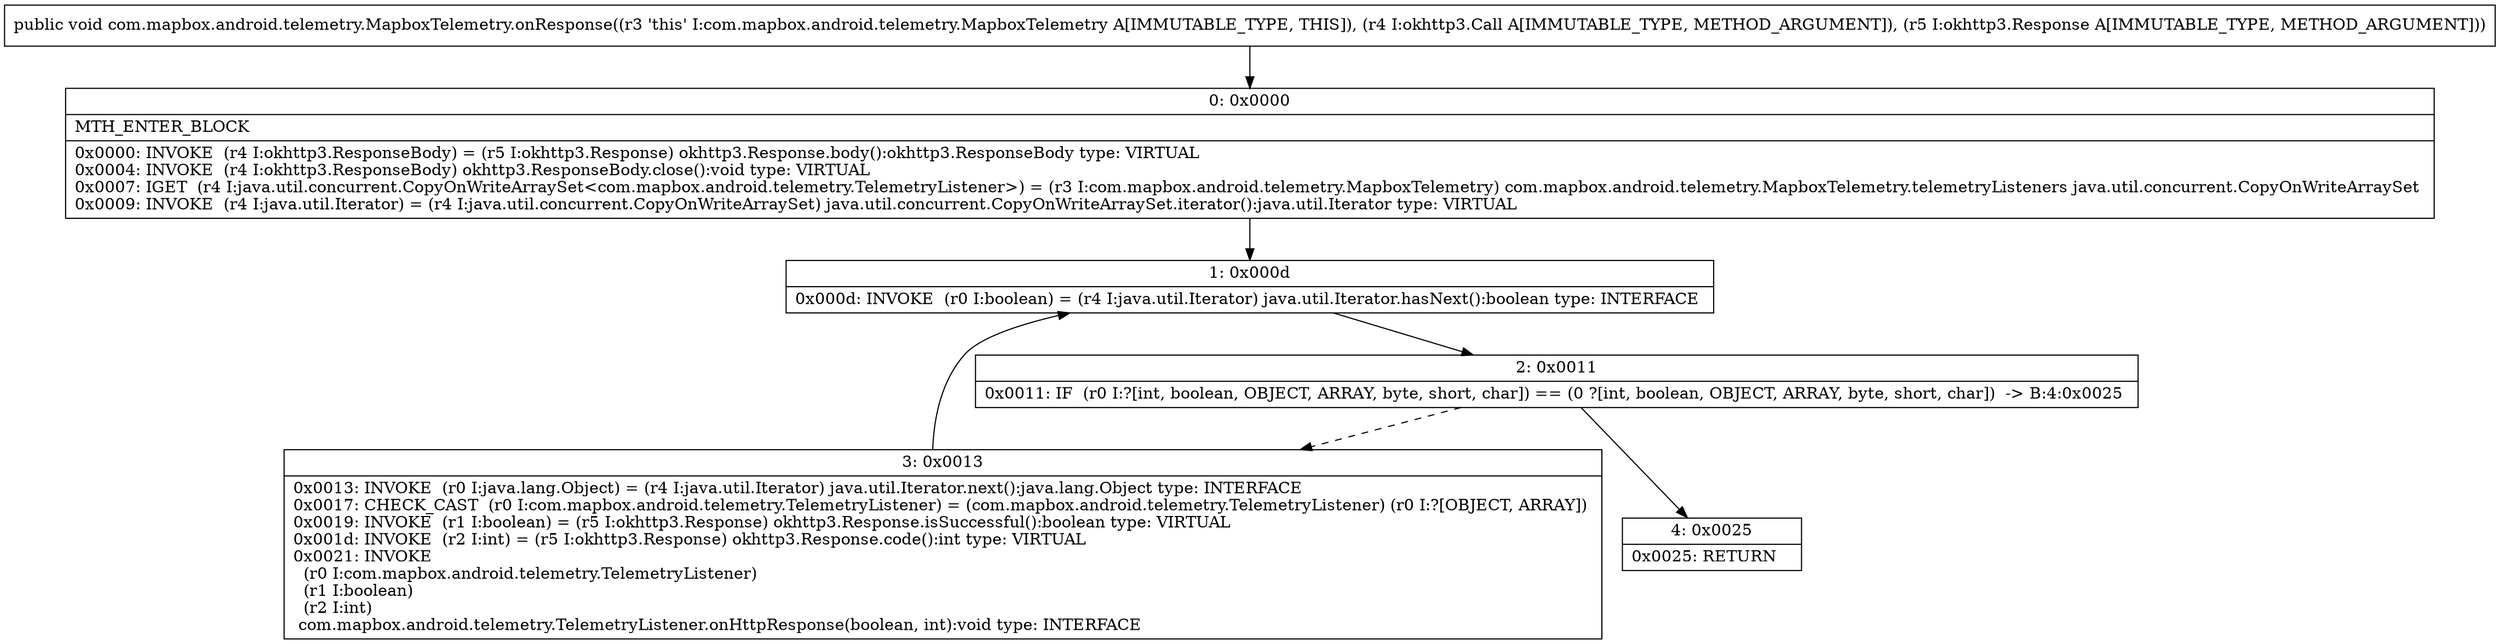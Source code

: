 digraph "CFG forcom.mapbox.android.telemetry.MapboxTelemetry.onResponse(Lokhttp3\/Call;Lokhttp3\/Response;)V" {
Node_0 [shape=record,label="{0\:\ 0x0000|MTH_ENTER_BLOCK\l|0x0000: INVOKE  (r4 I:okhttp3.ResponseBody) = (r5 I:okhttp3.Response) okhttp3.Response.body():okhttp3.ResponseBody type: VIRTUAL \l0x0004: INVOKE  (r4 I:okhttp3.ResponseBody) okhttp3.ResponseBody.close():void type: VIRTUAL \l0x0007: IGET  (r4 I:java.util.concurrent.CopyOnWriteArraySet\<com.mapbox.android.telemetry.TelemetryListener\>) = (r3 I:com.mapbox.android.telemetry.MapboxTelemetry) com.mapbox.android.telemetry.MapboxTelemetry.telemetryListeners java.util.concurrent.CopyOnWriteArraySet \l0x0009: INVOKE  (r4 I:java.util.Iterator) = (r4 I:java.util.concurrent.CopyOnWriteArraySet) java.util.concurrent.CopyOnWriteArraySet.iterator():java.util.Iterator type: VIRTUAL \l}"];
Node_1 [shape=record,label="{1\:\ 0x000d|0x000d: INVOKE  (r0 I:boolean) = (r4 I:java.util.Iterator) java.util.Iterator.hasNext():boolean type: INTERFACE \l}"];
Node_2 [shape=record,label="{2\:\ 0x0011|0x0011: IF  (r0 I:?[int, boolean, OBJECT, ARRAY, byte, short, char]) == (0 ?[int, boolean, OBJECT, ARRAY, byte, short, char])  \-\> B:4:0x0025 \l}"];
Node_3 [shape=record,label="{3\:\ 0x0013|0x0013: INVOKE  (r0 I:java.lang.Object) = (r4 I:java.util.Iterator) java.util.Iterator.next():java.lang.Object type: INTERFACE \l0x0017: CHECK_CAST  (r0 I:com.mapbox.android.telemetry.TelemetryListener) = (com.mapbox.android.telemetry.TelemetryListener) (r0 I:?[OBJECT, ARRAY]) \l0x0019: INVOKE  (r1 I:boolean) = (r5 I:okhttp3.Response) okhttp3.Response.isSuccessful():boolean type: VIRTUAL \l0x001d: INVOKE  (r2 I:int) = (r5 I:okhttp3.Response) okhttp3.Response.code():int type: VIRTUAL \l0x0021: INVOKE  \l  (r0 I:com.mapbox.android.telemetry.TelemetryListener)\l  (r1 I:boolean)\l  (r2 I:int)\l com.mapbox.android.telemetry.TelemetryListener.onHttpResponse(boolean, int):void type: INTERFACE \l}"];
Node_4 [shape=record,label="{4\:\ 0x0025|0x0025: RETURN   \l}"];
MethodNode[shape=record,label="{public void com.mapbox.android.telemetry.MapboxTelemetry.onResponse((r3 'this' I:com.mapbox.android.telemetry.MapboxTelemetry A[IMMUTABLE_TYPE, THIS]), (r4 I:okhttp3.Call A[IMMUTABLE_TYPE, METHOD_ARGUMENT]), (r5 I:okhttp3.Response A[IMMUTABLE_TYPE, METHOD_ARGUMENT])) }"];
MethodNode -> Node_0;
Node_0 -> Node_1;
Node_1 -> Node_2;
Node_2 -> Node_3[style=dashed];
Node_2 -> Node_4;
Node_3 -> Node_1;
}


